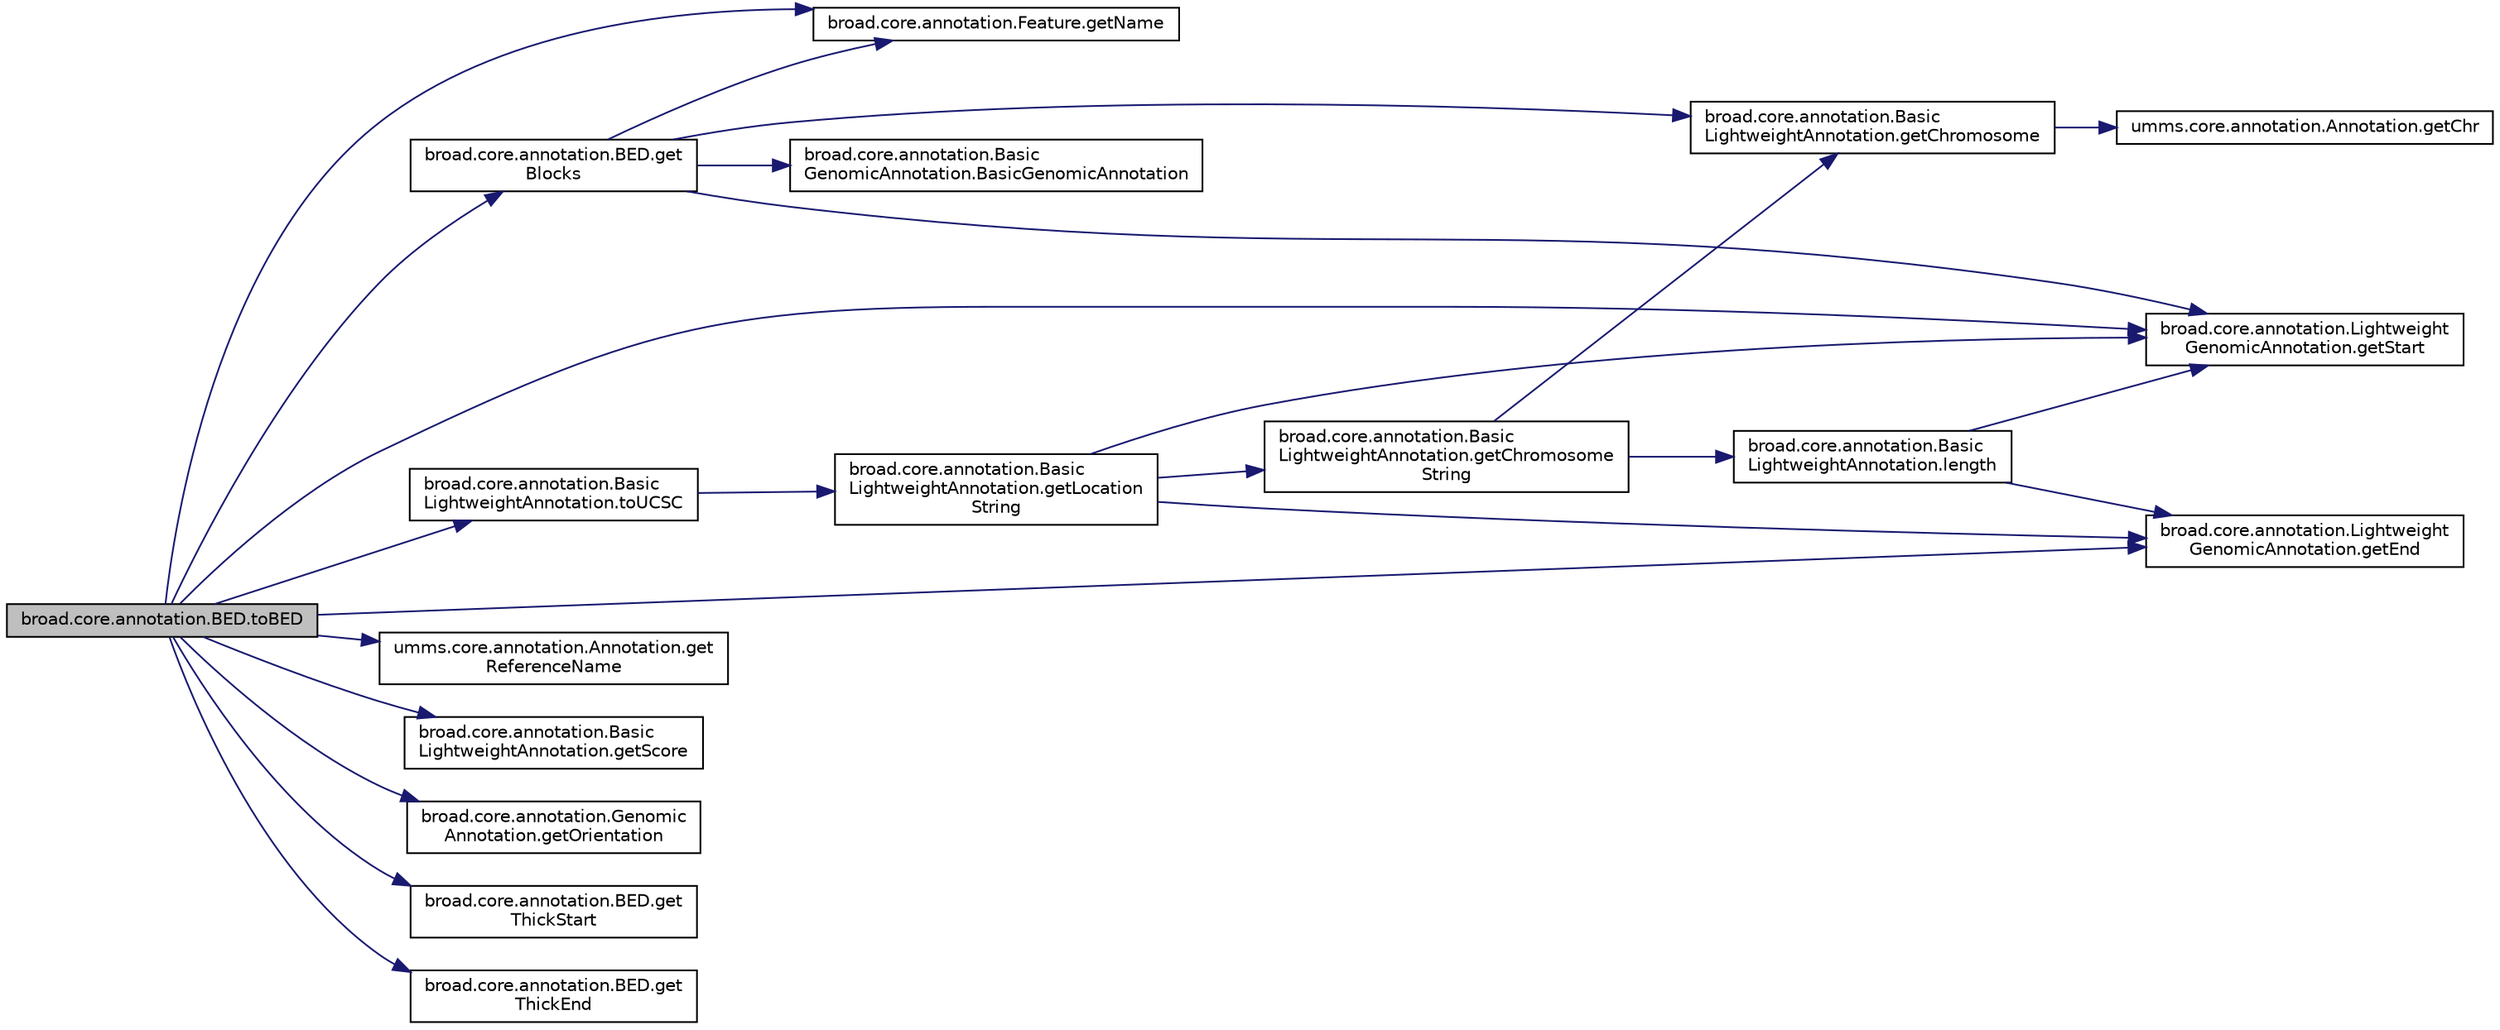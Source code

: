 digraph "broad.core.annotation.BED.toBED"
{
  edge [fontname="Helvetica",fontsize="10",labelfontname="Helvetica",labelfontsize="10"];
  node [fontname="Helvetica",fontsize="10",shape=record];
  rankdir="LR";
  Node1 [label="broad.core.annotation.BED.toBED",height=0.2,width=0.4,color="black", fillcolor="grey75", style="filled" fontcolor="black"];
  Node1 -> Node2 [color="midnightblue",fontsize="10",style="solid",fontname="Helvetica"];
  Node2 [label="broad.core.annotation.BED.get\lBlocks",height=0.2,width=0.4,color="black", fillcolor="white", style="filled",URL="$classbroad_1_1core_1_1annotation_1_1_b_e_d.html#a695ef7ec4841b35e0b5decd4c3fa1e79"];
  Node2 -> Node3 [color="midnightblue",fontsize="10",style="solid",fontname="Helvetica"];
  Node3 [label="broad.core.annotation.Basic\lGenomicAnnotation.BasicGenomicAnnotation",height=0.2,width=0.4,color="black", fillcolor="white", style="filled",URL="$classbroad_1_1core_1_1annotation_1_1_basic_genomic_annotation.html#a882be76550b1c3bad5b6b89585b4d3a4"];
  Node2 -> Node4 [color="midnightblue",fontsize="10",style="solid",fontname="Helvetica"];
  Node4 [label="broad.core.annotation.Feature.getName",height=0.2,width=0.4,color="black", fillcolor="white", style="filled",URL="$interfacebroad_1_1core_1_1annotation_1_1_feature.html#a7cfda06d3ea4ba04b6295675cd0fb7ec"];
  Node2 -> Node5 [color="midnightblue",fontsize="10",style="solid",fontname="Helvetica"];
  Node5 [label="broad.core.annotation.Basic\lLightweightAnnotation.getChromosome",height=0.2,width=0.4,color="black", fillcolor="white", style="filled",URL="$classbroad_1_1core_1_1annotation_1_1_basic_lightweight_annotation.html#a3c3c393894b2c4d90334dda13a148eec"];
  Node5 -> Node6 [color="midnightblue",fontsize="10",style="solid",fontname="Helvetica"];
  Node6 [label="umms.core.annotation.Annotation.getChr",height=0.2,width=0.4,color="black", fillcolor="white", style="filled",URL="$interfaceumms_1_1core_1_1annotation_1_1_annotation.html#ab07edf07fd2182cd16bceb91ee6de35a"];
  Node2 -> Node7 [color="midnightblue",fontsize="10",style="solid",fontname="Helvetica"];
  Node7 [label="broad.core.annotation.Lightweight\lGenomicAnnotation.getStart",height=0.2,width=0.4,color="black", fillcolor="white", style="filled",URL="$interfacebroad_1_1core_1_1annotation_1_1_lightweight_genomic_annotation.html#aa09c2220d181284077c5c020f2721b63"];
  Node1 -> Node8 [color="midnightblue",fontsize="10",style="solid",fontname="Helvetica"];
  Node8 [label="umms.core.annotation.Annotation.get\lReferenceName",height=0.2,width=0.4,color="black", fillcolor="white", style="filled",URL="$interfaceumms_1_1core_1_1annotation_1_1_annotation.html#a2dd53f6e6ab4a573c0e93ef42e223b93"];
  Node1 -> Node7 [color="midnightblue",fontsize="10",style="solid",fontname="Helvetica"];
  Node1 -> Node9 [color="midnightblue",fontsize="10",style="solid",fontname="Helvetica"];
  Node9 [label="broad.core.annotation.Lightweight\lGenomicAnnotation.getEnd",height=0.2,width=0.4,color="black", fillcolor="white", style="filled",URL="$interfacebroad_1_1core_1_1annotation_1_1_lightweight_genomic_annotation.html#a68b4fd4cda3321ffd91dd427df9b24a7"];
  Node1 -> Node4 [color="midnightblue",fontsize="10",style="solid",fontname="Helvetica"];
  Node1 -> Node10 [color="midnightblue",fontsize="10",style="solid",fontname="Helvetica"];
  Node10 [label="broad.core.annotation.Basic\lLightweightAnnotation.toUCSC",height=0.2,width=0.4,color="black", fillcolor="white", style="filled",URL="$classbroad_1_1core_1_1annotation_1_1_basic_lightweight_annotation.html#a82903ca4b9f07f9b7bcafe7ef43afd82"];
  Node10 -> Node11 [color="midnightblue",fontsize="10",style="solid",fontname="Helvetica"];
  Node11 [label="broad.core.annotation.Basic\lLightweightAnnotation.getLocation\lString",height=0.2,width=0.4,color="black", fillcolor="white", style="filled",URL="$classbroad_1_1core_1_1annotation_1_1_basic_lightweight_annotation.html#a768a87c705c0f6abc1025dc776486cc9"];
  Node11 -> Node12 [color="midnightblue",fontsize="10",style="solid",fontname="Helvetica"];
  Node12 [label="broad.core.annotation.Basic\lLightweightAnnotation.getChromosome\lString",height=0.2,width=0.4,color="black", fillcolor="white", style="filled",URL="$classbroad_1_1core_1_1annotation_1_1_basic_lightweight_annotation.html#a713c14e80c68be53c7175c08a4042f10"];
  Node12 -> Node5 [color="midnightblue",fontsize="10",style="solid",fontname="Helvetica"];
  Node12 -> Node13 [color="midnightblue",fontsize="10",style="solid",fontname="Helvetica"];
  Node13 [label="broad.core.annotation.Basic\lLightweightAnnotation.length",height=0.2,width=0.4,color="black", fillcolor="white", style="filled",URL="$classbroad_1_1core_1_1annotation_1_1_basic_lightweight_annotation.html#a3a88df9b3819805512b53a4c054785c9"];
  Node13 -> Node9 [color="midnightblue",fontsize="10",style="solid",fontname="Helvetica"];
  Node13 -> Node7 [color="midnightblue",fontsize="10",style="solid",fontname="Helvetica"];
  Node11 -> Node7 [color="midnightblue",fontsize="10",style="solid",fontname="Helvetica"];
  Node11 -> Node9 [color="midnightblue",fontsize="10",style="solid",fontname="Helvetica"];
  Node1 -> Node14 [color="midnightblue",fontsize="10",style="solid",fontname="Helvetica"];
  Node14 [label="broad.core.annotation.Basic\lLightweightAnnotation.getScore",height=0.2,width=0.4,color="black", fillcolor="white", style="filled",URL="$classbroad_1_1core_1_1annotation_1_1_basic_lightweight_annotation.html#a09f0b0f3e4eab4d2ed93ffeb7419646d"];
  Node1 -> Node15 [color="midnightblue",fontsize="10",style="solid",fontname="Helvetica"];
  Node15 [label="broad.core.annotation.Genomic\lAnnotation.getOrientation",height=0.2,width=0.4,color="black", fillcolor="white", style="filled",URL="$interfacebroad_1_1core_1_1annotation_1_1_genomic_annotation.html#a36373aa2575e846905204c09bf74f041"];
  Node1 -> Node16 [color="midnightblue",fontsize="10",style="solid",fontname="Helvetica"];
  Node16 [label="broad.core.annotation.BED.get\lThickStart",height=0.2,width=0.4,color="black", fillcolor="white", style="filled",URL="$classbroad_1_1core_1_1annotation_1_1_b_e_d.html#a1d5ccf3b546f5dd4fdc96c31fb0e599c"];
  Node1 -> Node17 [color="midnightblue",fontsize="10",style="solid",fontname="Helvetica"];
  Node17 [label="broad.core.annotation.BED.get\lThickEnd",height=0.2,width=0.4,color="black", fillcolor="white", style="filled",URL="$classbroad_1_1core_1_1annotation_1_1_b_e_d.html#a536117fb2a3bfc5dd57afd96c783e04d"];
}
